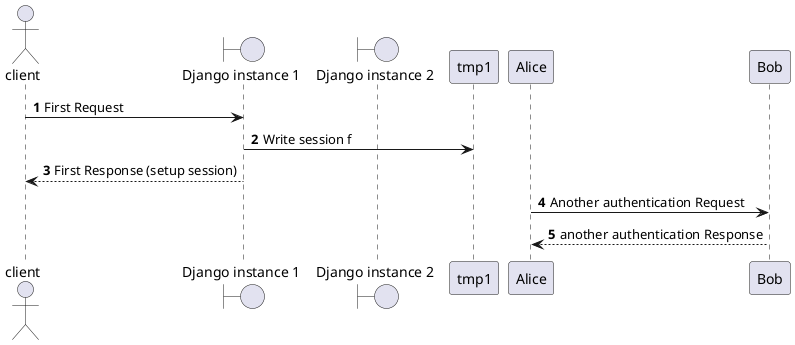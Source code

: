 @startuml
'https://plantuml.com/sequence-diagram

autonumber
actor client
boundary "Django instance 1" as d1
boundary "Django instance 2" as d2

client -> d1: First Request
d1 -> tmp1: Write session f
d1 --> client: First Response (setup session)

Alice -> Bob: Another authentication Request
Alice <-- Bob: another authentication Response
@enduml